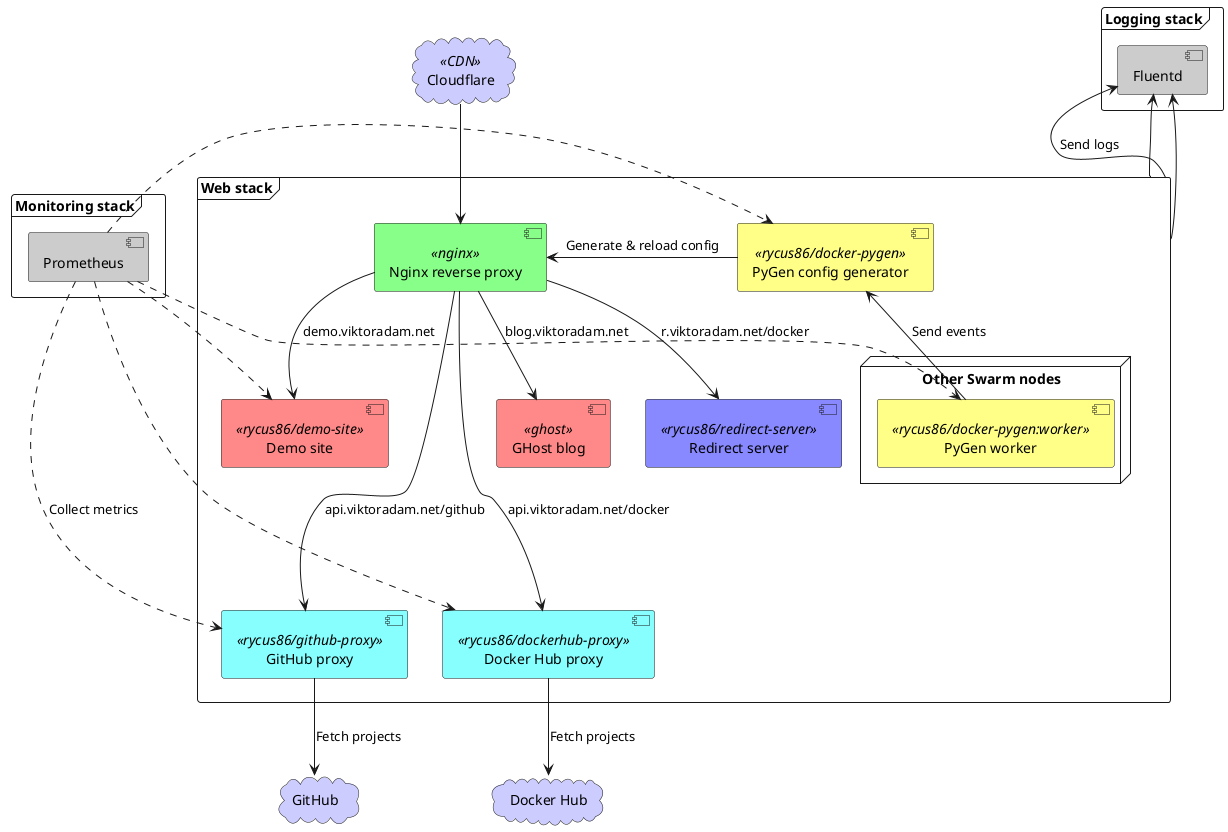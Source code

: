 @startuml

cloud "Cloudflare" << CDN >> as CF #ccf
cloud "GitHub" as GH #ccf
cloud "Docker Hub" as DH #ccf

frame "Web stack" as web_stack {
    [Nginx reverse proxy] << nginx >> as nginx #8f8
    [GHost blog] << ghost >> as blog #f88
    [Demo site] << rycus86/demo-site >> as demo_site #f88
    [GitHub proxy] << rycus86/github-proxy >> as github_proxy #8ff
    [Docker Hub proxy] << rycus86/dockerhub-proxy >> as dockerhub_proxy #8ff
    [Redirect server] << rycus86/redirect-server >> as redirect_server #88f

    [PyGen config generator] << rycus86/docker-pygen >> as pygen #ff8

    node "Other Swarm nodes" {
        [PyGen worker] << rycus86/docker-pygen:worker >> as pygen_worker #ff8
    }
}

frame "Monitoring stack" {
    [Prometheus] #ccc
}

frame "Logging stack" {
    [Fluentd] #ccc
}

CF --> nginx

nginx --> blog : blog.viktoradam.net
nginx --> demo_site : demo.viktoradam.net
nginx ----> github_proxy : api.viktoradam.net/github
nginx ----> dockerhub_proxy : api.viktoradam.net/docker
nginx --> redirect_server : r.viktoradam.net/docker

github_proxy --> GH : Fetch projects
dockerhub_proxy --> DH : Fetch projects

pygen -l-> nginx : Generate & reload config
pygen_worker -u-> pygen : Send events

[Prometheus] .r..> demo_site
[Prometheus] .r..> github_proxy : Collect metrics
[Prometheus] .r..> dockerhub_proxy
[Prometheus] .r..> pygen
[Prometheus] .r..> pygen_worker

web_stack -u-> [Fluentd] : Send logs
web_stack -u-> [Fluentd]
web_stack -u-> [Fluentd]

@enduml